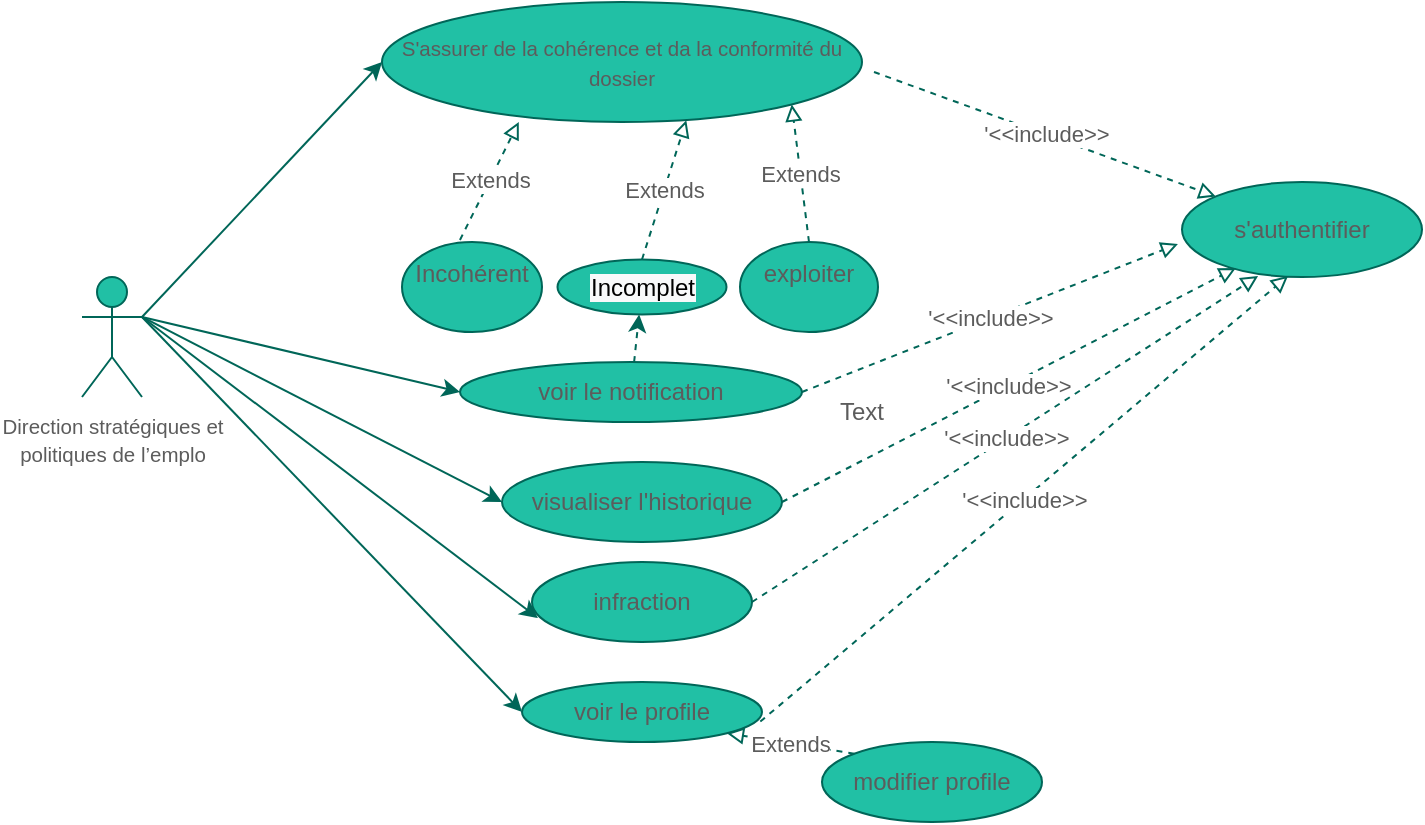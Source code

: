 <mxfile version="19.0.0" type="github">
  <diagram id="qouxATwl1m7sqnrBkAMj" name="Page-1">
    <mxGraphModel dx="649" dy="626" grid="1" gridSize="10" guides="1" tooltips="1" connect="1" arrows="1" fold="1" page="1" pageScale="1" pageWidth="827" pageHeight="1169" math="0" shadow="0">
      <root>
        <mxCell id="0" />
        <mxCell id="1" parent="0" />
        <mxCell id="d70XSH-WNf0LBsqFUmpv-40" style="rounded=0;orthogonalLoop=1;jettySize=auto;html=1;exitX=1;exitY=0.333;exitDx=0;exitDy=0;exitPerimeter=0;entryX=0;entryY=0.5;entryDx=0;entryDy=0;strokeColor=#006658;fontColor=#5C5C5C;" parent="1" source="d70XSH-WNf0LBsqFUmpv-1" target="d70XSH-WNf0LBsqFUmpv-2" edge="1">
          <mxGeometry relative="1" as="geometry" />
        </mxCell>
        <mxCell id="d70XSH-WNf0LBsqFUmpv-41" style="edgeStyle=none;rounded=0;orthogonalLoop=1;jettySize=auto;html=1;exitX=1;exitY=0.333;exitDx=0;exitDy=0;exitPerimeter=0;entryX=0;entryY=0.5;entryDx=0;entryDy=0;strokeColor=#006658;fontColor=#5C5C5C;" parent="1" source="d70XSH-WNf0LBsqFUmpv-1" target="d70XSH-WNf0LBsqFUmpv-29" edge="1">
          <mxGeometry relative="1" as="geometry" />
        </mxCell>
        <mxCell id="d70XSH-WNf0LBsqFUmpv-42" style="edgeStyle=none;rounded=0;orthogonalLoop=1;jettySize=auto;html=1;exitX=1;exitY=0.333;exitDx=0;exitDy=0;exitPerimeter=0;entryX=0;entryY=0.5;entryDx=0;entryDy=0;strokeColor=#006658;fontColor=#5C5C5C;" parent="1" source="d70XSH-WNf0LBsqFUmpv-1" target="d70XSH-WNf0LBsqFUmpv-31" edge="1">
          <mxGeometry relative="1" as="geometry" />
        </mxCell>
        <mxCell id="d70XSH-WNf0LBsqFUmpv-43" style="edgeStyle=none;rounded=0;orthogonalLoop=1;jettySize=auto;html=1;exitX=1;exitY=0.333;exitDx=0;exitDy=0;exitPerimeter=0;entryX=0;entryY=0.5;entryDx=0;entryDy=0;strokeColor=#006658;fontColor=#5C5C5C;" parent="1" source="d70XSH-WNf0LBsqFUmpv-1" target="d70XSH-WNf0LBsqFUmpv-30" edge="1">
          <mxGeometry relative="1" as="geometry" />
        </mxCell>
        <mxCell id="d70XSH-WNf0LBsqFUmpv-49" style="edgeStyle=none;rounded=0;orthogonalLoop=1;jettySize=auto;html=1;exitX=1;exitY=0.333;exitDx=0;exitDy=0;exitPerimeter=0;entryX=0.027;entryY=0.7;entryDx=0;entryDy=0;entryPerimeter=0;strokeColor=#006658;fontColor=#5C5C5C;" parent="1" source="d70XSH-WNf0LBsqFUmpv-1" target="d70XSH-WNf0LBsqFUmpv-47" edge="1">
          <mxGeometry relative="1" as="geometry" />
        </mxCell>
        <mxCell id="d70XSH-WNf0LBsqFUmpv-1" value="&lt;span dir=&quot;ltr&quot; role=&quot;presentation&quot; style=&quot;left: 58.759px; top: 510.839px; font-size: 10.256px; font-family: sans-serif; transform: scaleX(1.086);&quot;&gt;Direction strat&lt;/span&gt;&lt;span dir=&quot;ltr&quot; role=&quot;presentation&quot; style=&quot;left: 128.288px; top: 510.839px; font-size: 10.256px; font-family: sans-serif;&quot;&gt;é&lt;/span&gt;&lt;span dir=&quot;ltr&quot; role=&quot;presentation&quot; style=&quot;left: 133.992px; top: 510.839px; font-size: 10.256px; font-family: sans-serif; transform: scaleX(1.059);&quot;&gt;giques et &lt;br&gt;politiques de l&lt;/span&gt;&lt;span dir=&quot;ltr&quot; role=&quot;presentation&quot; style=&quot;left: 253.661px; top: 510.839px; font-size: 10.256px; font-family: sans-serif;&quot;&gt;’&lt;/span&gt;&lt;span dir=&quot;ltr&quot; role=&quot;presentation&quot; style=&quot;left: 256.51px; top: 510.839px; font-size: 10.256px; font-family: sans-serif; transform: scaleX(1.002);&quot;&gt;emplo&lt;/span&gt;" style="shape=umlActor;verticalLabelPosition=bottom;verticalAlign=top;html=1;outlineConnect=0;fillColor=#21C0A5;strokeColor=#006658;fontColor=#5C5C5C;rounded=0;" parent="1" vertex="1">
          <mxGeometry x="50" y="257.5" width="30" height="60" as="geometry" />
        </mxCell>
        <mxCell id="d70XSH-WNf0LBsqFUmpv-2" value="&lt;span dir=&quot;ltr&quot; role=&quot;presentation&quot; style=&quot;left: 404.489px; top: 309.086px; font-size: 10.256px; font-family: sans-serif; transform: scaleX(1.064);&quot;&gt;S&#39;assurer de la coh&lt;/span&gt;&lt;span dir=&quot;ltr&quot; role=&quot;presentation&quot; style=&quot;left: 498.137px; top: 309.086px; font-size: 10.256px; font-family: sans-serif;&quot;&gt;é&lt;/span&gt;&lt;span dir=&quot;ltr&quot; role=&quot;presentation&quot; style=&quot;left: 503.841px; top: 309.086px; font-size: 10.256px; font-family: sans-serif; transform: scaleX(1.033);&quot;&gt;rence et da la conformit&lt;/span&gt;&lt;span dir=&quot;ltr&quot; role=&quot;presentation&quot; style=&quot;left: 619.538px; top: 309.086px; font-size: 10.256px; font-family: sans-serif;&quot;&gt;é&lt;/span&gt;&lt;span dir=&quot;ltr&quot; role=&quot;presentation&quot; style=&quot;left: 625.242px; top: 309.086px; font-size: 10.256px; font-family: sans-serif;&quot;&gt; &lt;/span&gt;&lt;span dir=&quot;ltr&quot; role=&quot;presentation&quot; style=&quot;left: 628.091px; top: 309.086px; font-size: 10.256px; font-family: sans-serif; transform: scaleX(1.103);&quot;&gt;du dossier&lt;/span&gt;" style="ellipse;whiteSpace=wrap;html=1;fillColor=#21C0A5;strokeColor=#006658;fontColor=#5C5C5C;rounded=0;" parent="1" vertex="1">
          <mxGeometry x="200" y="120" width="240" height="60" as="geometry" />
        </mxCell>
        <mxCell id="d70XSH-WNf0LBsqFUmpv-3" value="&#xa;Incohérent&#xa;&#xa;" style="ellipse;whiteSpace=wrap;html=1;fillColor=#21C0A5;strokeColor=#006658;fontColor=#5C5C5C;rounded=0;" parent="1" vertex="1">
          <mxGeometry x="210" y="240" width="70" height="45" as="geometry" />
        </mxCell>
        <mxCell id="d70XSH-WNf0LBsqFUmpv-5" value="&#xa;exploiter&#xa;&#xa;" style="ellipse;whiteSpace=wrap;html=1;fillColor=#21C0A5;strokeColor=#006658;fontColor=#5C5C5C;rounded=0;" parent="1" vertex="1">
          <mxGeometry x="379" y="240" width="69" height="45" as="geometry" />
        </mxCell>
        <mxCell id="d70XSH-WNf0LBsqFUmpv-23" value="Extends" style="endArrow=block;endFill=0;html=1;rounded=0;exitX=0.5;exitY=0;exitDx=0;exitDy=0;dashed=1;entryX=0.634;entryY=0.986;entryDx=0;entryDy=0;entryPerimeter=0;strokeColor=#006658;fontColor=#5C5C5C;" parent="1" source="d70XSH-WNf0LBsqFUmpv-52" target="d70XSH-WNf0LBsqFUmpv-2" edge="1">
          <mxGeometry width="160" relative="1" as="geometry">
            <mxPoint x="323" y="250" as="sourcePoint" />
            <mxPoint x="480" y="240" as="targetPoint" />
          </mxGeometry>
        </mxCell>
        <mxCell id="d70XSH-WNf0LBsqFUmpv-24" value="Extends" style="endArrow=block;endFill=0;html=1;rounded=0;exitX=0.414;exitY=-0.022;exitDx=0;exitDy=0;dashed=1;exitPerimeter=0;entryX=0.285;entryY=1;entryDx=0;entryDy=0;entryPerimeter=0;strokeColor=#006658;fontColor=#5C5C5C;" parent="1" source="d70XSH-WNf0LBsqFUmpv-3" target="d70XSH-WNf0LBsqFUmpv-2" edge="1">
          <mxGeometry width="160" relative="1" as="geometry">
            <mxPoint x="260" y="250" as="sourcePoint" />
            <mxPoint x="260" y="190" as="targetPoint" />
          </mxGeometry>
        </mxCell>
        <mxCell id="d70XSH-WNf0LBsqFUmpv-25" value="Extends" style="endArrow=block;endFill=0;html=1;rounded=0;exitX=0.5;exitY=0;exitDx=0;exitDy=0;dashed=1;entryX=1;entryY=1;entryDx=0;entryDy=0;strokeColor=#006658;fontColor=#5C5C5C;" parent="1" source="d70XSH-WNf0LBsqFUmpv-5" target="d70XSH-WNf0LBsqFUmpv-2" edge="1">
          <mxGeometry width="160" relative="1" as="geometry">
            <mxPoint x="400" y="240" as="sourcePoint" />
            <mxPoint x="400" y="180" as="targetPoint" />
          </mxGeometry>
        </mxCell>
        <mxCell id="d70XSH-WNf0LBsqFUmpv-27" value="s&#39;authentifier" style="ellipse;whiteSpace=wrap;html=1;fillColor=#21C0A5;strokeColor=#006658;fontColor=#5C5C5C;rounded=0;" parent="1" vertex="1">
          <mxGeometry x="600" y="210" width="120" height="47.5" as="geometry" />
        </mxCell>
        <mxCell id="d70XSH-WNf0LBsqFUmpv-28" value="modifier profile" style="ellipse;whiteSpace=wrap;html=1;fillColor=#21C0A5;strokeColor=#006658;fontColor=#5C5C5C;rounded=0;" parent="1" vertex="1">
          <mxGeometry x="420" y="490" width="110" height="40" as="geometry" />
        </mxCell>
        <mxCell id="d70XSH-WNf0LBsqFUmpv-54" value="" style="edgeStyle=none;rounded=0;orthogonalLoop=1;jettySize=auto;html=1;dashed=1;strokeColor=#006658;fontColor=#5C5C5C;" parent="1" source="d70XSH-WNf0LBsqFUmpv-29" target="d70XSH-WNf0LBsqFUmpv-52" edge="1">
          <mxGeometry relative="1" as="geometry" />
        </mxCell>
        <mxCell id="d70XSH-WNf0LBsqFUmpv-29" value="voir le notification" style="ellipse;whiteSpace=wrap;html=1;fillColor=#21C0A5;strokeColor=#006658;fontColor=#5C5C5C;rounded=0;" parent="1" vertex="1">
          <mxGeometry x="239" y="300" width="171" height="30" as="geometry" />
        </mxCell>
        <mxCell id="d70XSH-WNf0LBsqFUmpv-30" value="voir le profile" style="ellipse;whiteSpace=wrap;html=1;fillColor=#21C0A5;strokeColor=#006658;fontColor=#5C5C5C;rounded=0;" parent="1" vertex="1">
          <mxGeometry x="270" y="460" width="120" height="30" as="geometry" />
        </mxCell>
        <mxCell id="d70XSH-WNf0LBsqFUmpv-31" value="visualiser l&#39;historique" style="ellipse;whiteSpace=wrap;html=1;fillColor=#21C0A5;strokeColor=#006658;fontColor=#5C5C5C;rounded=0;" parent="1" vertex="1">
          <mxGeometry x="260" y="350" width="140" height="40" as="geometry" />
        </mxCell>
        <mxCell id="d70XSH-WNf0LBsqFUmpv-32" value="&#39;&amp;lt;&amp;lt;include&amp;gt;&amp;gt;" style="endArrow=block;endFill=0;html=1;rounded=0;exitX=1;exitY=0.5;exitDx=0;exitDy=0;dashed=1;entryX=0;entryY=0;entryDx=0;entryDy=0;strokeColor=#006658;fontColor=#5C5C5C;" parent="1" edge="1">
          <mxGeometry width="160" relative="1" as="geometry">
            <mxPoint x="446" y="155" as="sourcePoint" />
            <mxPoint x="616.899" y="217.228" as="targetPoint" />
          </mxGeometry>
        </mxCell>
        <mxCell id="d70XSH-WNf0LBsqFUmpv-33" value="&#39;&amp;lt;&amp;lt;include&amp;gt;&amp;gt;" style="endArrow=block;endFill=0;html=1;rounded=0;dashed=1;entryX=0.225;entryY=0.905;entryDx=0;entryDy=0;exitX=1;exitY=0.5;exitDx=0;exitDy=0;entryPerimeter=0;strokeColor=#006658;fontColor=#5C5C5C;" parent="1" source="d70XSH-WNf0LBsqFUmpv-31" target="d70XSH-WNf0LBsqFUmpv-27" edge="1">
          <mxGeometry width="160" relative="1" as="geometry">
            <mxPoint x="400" y="380" as="sourcePoint" />
            <mxPoint x="626.899" y="227.228" as="targetPoint" />
          </mxGeometry>
        </mxCell>
        <mxCell id="d70XSH-WNf0LBsqFUmpv-34" value="&#39;&amp;lt;&amp;lt;include&amp;gt;&amp;gt;" style="endArrow=block;endFill=0;html=1;rounded=0;exitX=1;exitY=0.5;exitDx=0;exitDy=0;dashed=1;entryX=-0.017;entryY=0.653;entryDx=0;entryDy=0;entryPerimeter=0;strokeColor=#006658;fontColor=#5C5C5C;" parent="1" source="d70XSH-WNf0LBsqFUmpv-29" target="d70XSH-WNf0LBsqFUmpv-27" edge="1">
          <mxGeometry width="160" relative="1" as="geometry">
            <mxPoint x="463.5" y="170" as="sourcePoint" />
            <mxPoint x="610" y="250" as="targetPoint" />
          </mxGeometry>
        </mxCell>
        <mxCell id="d70XSH-WNf0LBsqFUmpv-35" value="&#39;&amp;lt;&amp;lt;include&amp;gt;&amp;gt;" style="endArrow=block;endFill=0;html=1;rounded=0;exitX=0.993;exitY=0.66;exitDx=0;exitDy=0;dashed=1;exitPerimeter=0;entryX=0.442;entryY=0.989;entryDx=0;entryDy=0;entryPerimeter=0;strokeColor=#006658;fontColor=#5C5C5C;" parent="1" source="d70XSH-WNf0LBsqFUmpv-30" target="d70XSH-WNf0LBsqFUmpv-27" edge="1">
          <mxGeometry width="160" relative="1" as="geometry">
            <mxPoint x="473.5" y="180" as="sourcePoint" />
            <mxPoint x="660" y="260" as="targetPoint" />
          </mxGeometry>
        </mxCell>
        <mxCell id="d70XSH-WNf0LBsqFUmpv-46" value="Extends" style="endArrow=block;endFill=0;html=1;rounded=0;exitX=0;exitY=0;exitDx=0;exitDy=0;dashed=1;entryX=1;entryY=1;entryDx=0;entryDy=0;strokeColor=#006658;fontColor=#5C5C5C;" parent="1" source="d70XSH-WNf0LBsqFUmpv-28" target="d70XSH-WNf0LBsqFUmpv-30" edge="1">
          <mxGeometry width="160" relative="1" as="geometry">
            <mxPoint x="388.87" y="510" as="sourcePoint" />
            <mxPoint x="420.0" y="460.99" as="targetPoint" />
          </mxGeometry>
        </mxCell>
        <mxCell id="d70XSH-WNf0LBsqFUmpv-47" value="infraction" style="ellipse;whiteSpace=wrap;html=1;fillColor=#21C0A5;strokeColor=#006658;fontColor=#5C5C5C;rounded=0;" parent="1" vertex="1">
          <mxGeometry x="275" y="400" width="110" height="40" as="geometry" />
        </mxCell>
        <mxCell id="d70XSH-WNf0LBsqFUmpv-51" value="&#39;&amp;lt;&amp;lt;include&amp;gt;&amp;gt;" style="endArrow=block;endFill=0;html=1;rounded=0;dashed=1;entryX=0.317;entryY=0.989;entryDx=0;entryDy=0;exitX=1;exitY=0.5;exitDx=0;exitDy=0;entryPerimeter=0;strokeColor=#006658;fontColor=#5C5C5C;" parent="1" source="d70XSH-WNf0LBsqFUmpv-47" target="d70XSH-WNf0LBsqFUmpv-27" edge="1">
          <mxGeometry width="160" relative="1" as="geometry">
            <mxPoint x="410" y="380" as="sourcePoint" />
            <mxPoint x="637" y="262.987" as="targetPoint" />
          </mxGeometry>
        </mxCell>
        <mxCell id="d70XSH-WNf0LBsqFUmpv-52" value="&#xa;&lt;br style=&quot;color: rgb(0, 0, 0); font-family: Helvetica; font-size: 12px; font-style: normal; font-variant-ligatures: normal; font-variant-caps: normal; font-weight: 400; letter-spacing: normal; orphans: 2; text-align: center; text-indent: 0px; text-transform: none; widows: 2; word-spacing: 0px; -webkit-text-stroke-width: 0px; background-color: rgb(248, 249, 250); text-decoration-thickness: initial; text-decoration-style: initial; text-decoration-color: initial;&quot;&gt;&lt;span style=&quot;color: rgb(0, 0, 0); font-family: Helvetica; font-size: 12px; font-style: normal; font-variant-ligatures: normal; font-variant-caps: normal; font-weight: 400; letter-spacing: normal; orphans: 2; text-align: center; text-indent: 0px; text-transform: none; widows: 2; word-spacing: 0px; -webkit-text-stroke-width: 0px; background-color: rgb(248, 249, 250); text-decoration-thickness: initial; text-decoration-style: initial; text-decoration-color: initial; float: none; display: inline !important;&quot;&gt;Incomplet&lt;/span&gt;&#xa;&#xa;" style="ellipse;whiteSpace=wrap;html=1;fillColor=#21C0A5;strokeColor=#006658;fontColor=#5C5C5C;rounded=0;" parent="1" vertex="1">
          <mxGeometry x="287.75" y="248.75" width="84.5" height="27.5" as="geometry" />
        </mxCell>
        <mxCell id="PjjlOr0WNma7_BjB9GHn-1" value="Text" style="text;strokeColor=none;fillColor=none;html=1;align=center;verticalAlign=middle;whiteSpace=wrap;rounded=0;hachureGap=4;fontColor=#5C5C5C;" vertex="1" parent="1">
          <mxGeometry x="410" y="310" width="60" height="30" as="geometry" />
        </mxCell>
      </root>
    </mxGraphModel>
  </diagram>
</mxfile>
